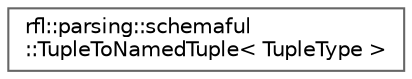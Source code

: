 digraph "类继承关系图"
{
 // LATEX_PDF_SIZE
  bgcolor="transparent";
  edge [fontname=Helvetica,fontsize=10,labelfontname=Helvetica,labelfontsize=10];
  node [fontname=Helvetica,fontsize=10,shape=box,height=0.2,width=0.4];
  rankdir="LR";
  Node0 [id="Node000000",label="rfl::parsing::schemaful\l::TupleToNamedTuple\< TupleType \>",height=0.2,width=0.4,color="grey40", fillcolor="white", style="filled",URL="$structrfl_1_1parsing_1_1schemaful_1_1_tuple_to_named_tuple.html",tooltip=" "];
}
